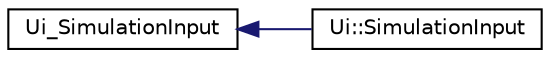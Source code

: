 digraph "Graphical Class Hierarchy"
{
 // LATEX_PDF_SIZE
  edge [fontname="Helvetica",fontsize="10",labelfontname="Helvetica",labelfontsize="10"];
  node [fontname="Helvetica",fontsize="10",shape=record];
  rankdir="LR";
  Node0 [label="Ui_SimulationInput",height=0.2,width=0.4,color="black", fillcolor="white", style="filled",URL="$class_ui___simulation_input.html",tooltip=" "];
  Node0 -> Node1 [dir="back",color="midnightblue",fontsize="10",style="solid",fontname="Helvetica"];
  Node1 [label="Ui::SimulationInput",height=0.2,width=0.4,color="black", fillcolor="white", style="filled",URL="$class_ui_1_1_simulation_input.html",tooltip=" "];
}
